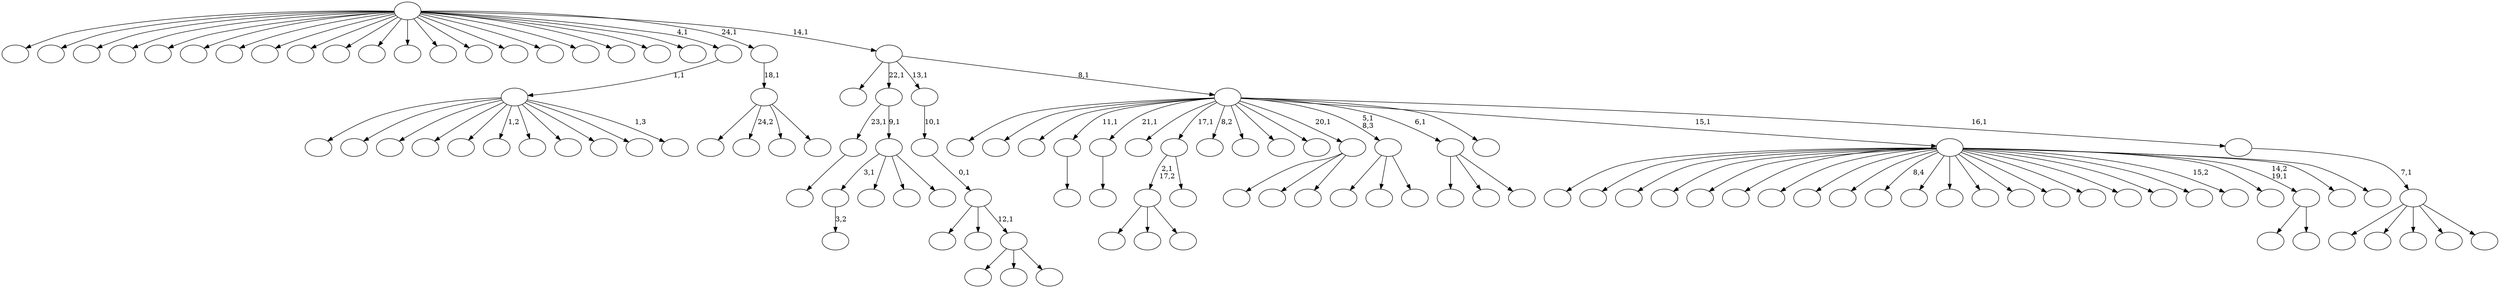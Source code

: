 digraph T {
	125 [label=""]
	124 [label=""]
	123 [label=""]
	122 [label=""]
	121 [label=""]
	120 [label=""]
	119 [label=""]
	118 [label=""]
	117 [label=""]
	116 [label=""]
	115 [label=""]
	114 [label=""]
	113 [label=""]
	112 [label=""]
	111 [label=""]
	110 [label=""]
	109 [label=""]
	108 [label=""]
	107 [label=""]
	106 [label=""]
	105 [label=""]
	104 [label=""]
	103 [label=""]
	102 [label=""]
	101 [label=""]
	100 [label=""]
	99 [label=""]
	98 [label=""]
	97 [label=""]
	96 [label=""]
	95 [label=""]
	94 [label=""]
	93 [label=""]
	92 [label=""]
	91 [label=""]
	90 [label=""]
	89 [label=""]
	88 [label=""]
	87 [label=""]
	86 [label=""]
	85 [label=""]
	84 [label=""]
	83 [label=""]
	82 [label=""]
	81 [label=""]
	80 [label=""]
	79 [label=""]
	78 [label=""]
	77 [label=""]
	76 [label=""]
	75 [label=""]
	74 [label=""]
	73 [label=""]
	72 [label=""]
	71 [label=""]
	70 [label=""]
	69 [label=""]
	68 [label=""]
	67 [label=""]
	66 [label=""]
	65 [label=""]
	64 [label=""]
	63 [label=""]
	62 [label=""]
	61 [label=""]
	60 [label=""]
	59 [label=""]
	58 [label=""]
	57 [label=""]
	56 [label=""]
	55 [label=""]
	54 [label=""]
	53 [label=""]
	52 [label=""]
	51 [label=""]
	50 [label=""]
	49 [label=""]
	48 [label=""]
	47 [label=""]
	46 [label=""]
	45 [label=""]
	44 [label=""]
	43 [label=""]
	42 [label=""]
	41 [label=""]
	40 [label=""]
	39 [label=""]
	38 [label=""]
	37 [label=""]
	36 [label=""]
	35 [label=""]
	34 [label=""]
	33 [label=""]
	32 [label=""]
	31 [label=""]
	30 [label=""]
	29 [label=""]
	28 [label=""]
	27 [label=""]
	26 [label=""]
	25 [label=""]
	24 [label=""]
	23 [label=""]
	22 [label=""]
	21 [label=""]
	20 [label=""]
	19 [label=""]
	18 [label=""]
	17 [label=""]
	16 [label=""]
	15 [label=""]
	14 [label=""]
	13 [label=""]
	12 [label=""]
	11 [label=""]
	10 [label=""]
	9 [label=""]
	8 [label=""]
	7 [label=""]
	6 [label=""]
	5 [label=""]
	4 [label=""]
	3 [label=""]
	2 [label=""]
	1 [label=""]
	0 [label=""]
	109 -> 121 [label=""]
	109 -> 112 [label=""]
	109 -> 110 [label=""]
	100 -> 101 [label="3,2"]
	82 -> 83 [label=""]
	74 -> 75 [label=""]
	68 -> 69 [label=""]
	56 -> 109 [label="2,1\n17,2"]
	56 -> 57 [label=""]
	45 -> 100 [label="3,1"]
	45 -> 98 [label=""]
	45 -> 80 [label=""]
	45 -> 46 [label=""]
	44 -> 68 [label="23,1"]
	44 -> 45 [label="9,1"]
	32 -> 97 [label=""]
	32 -> 41 [label=""]
	32 -> 33 [label=""]
	28 -> 120 [label=""]
	28 -> 54 [label=""]
	28 -> 29 [label=""]
	26 -> 60 [label=""]
	26 -> 50 [label=""]
	26 -> 27 [label=""]
	21 -> 51 [label=""]
	21 -> 22 [label=""]
	17 -> 122 [label=""]
	17 -> 117 [label=""]
	17 -> 116 [label=""]
	17 -> 114 [label=""]
	17 -> 107 [label=""]
	17 -> 96 [label=""]
	17 -> 95 [label=""]
	17 -> 94 [label=""]
	17 -> 89 [label=""]
	17 -> 86 [label="8,4"]
	17 -> 81 [label=""]
	17 -> 79 [label=""]
	17 -> 77 [label=""]
	17 -> 72 [label=""]
	17 -> 52 [label=""]
	17 -> 49 [label=""]
	17 -> 38 [label=""]
	17 -> 36 [label=""]
	17 -> 30 [label=""]
	17 -> 24 [label="15,2"]
	17 -> 23 [label=""]
	17 -> 21 [label="14,2\n19,1"]
	17 -> 19 [label=""]
	17 -> 18 [label=""]
	15 -> 99 [label=""]
	15 -> 84 [label=""]
	15 -> 16 [label=""]
	14 -> 76 [label=""]
	14 -> 55 [label=""]
	14 -> 15 [label="12,1"]
	13 -> 14 [label="0,1"]
	12 -> 13 [label="10,1"]
	10 -> 123 [label=""]
	10 -> 111 [label=""]
	10 -> 108 [label=""]
	10 -> 103 [label=""]
	10 -> 87 [label=""]
	10 -> 65 [label="1,2"]
	10 -> 64 [label=""]
	10 -> 62 [label=""]
	10 -> 40 [label=""]
	10 -> 20 [label=""]
	10 -> 11 [label="1,3"]
	9 -> 10 [label="1,1"]
	7 -> 115 [label=""]
	7 -> 88 [label="24,2"]
	7 -> 71 [label=""]
	7 -> 8 [label=""]
	6 -> 7 [label="18,1"]
	4 -> 124 [label=""]
	4 -> 118 [label=""]
	4 -> 91 [label=""]
	4 -> 53 [label=""]
	4 -> 5 [label=""]
	3 -> 4 [label="7,1"]
	2 -> 125 [label=""]
	2 -> 113 [label=""]
	2 -> 105 [label=""]
	2 -> 82 [label="11,1"]
	2 -> 74 [label="21,1"]
	2 -> 70 [label=""]
	2 -> 56 [label="17,1"]
	2 -> 47 [label="8,2"]
	2 -> 43 [label=""]
	2 -> 42 [label=""]
	2 -> 35 [label=""]
	2 -> 32 [label="20,1"]
	2 -> 28 [label="5,1\n8,3"]
	2 -> 26 [label="6,1"]
	2 -> 25 [label=""]
	2 -> 17 [label="15,1"]
	2 -> 3 [label="16,1"]
	1 -> 102 [label=""]
	1 -> 44 [label="22,1"]
	1 -> 12 [label="13,1"]
	1 -> 2 [label="8,1"]
	0 -> 119 [label=""]
	0 -> 106 [label=""]
	0 -> 104 [label=""]
	0 -> 93 [label=""]
	0 -> 92 [label=""]
	0 -> 90 [label=""]
	0 -> 85 [label=""]
	0 -> 78 [label=""]
	0 -> 73 [label=""]
	0 -> 67 [label=""]
	0 -> 66 [label=""]
	0 -> 63 [label=""]
	0 -> 61 [label=""]
	0 -> 59 [label=""]
	0 -> 58 [label=""]
	0 -> 48 [label=""]
	0 -> 39 [label=""]
	0 -> 37 [label=""]
	0 -> 34 [label=""]
	0 -> 31 [label=""]
	0 -> 9 [label="4,1"]
	0 -> 6 [label="24,1"]
	0 -> 1 [label="14,1"]
}
